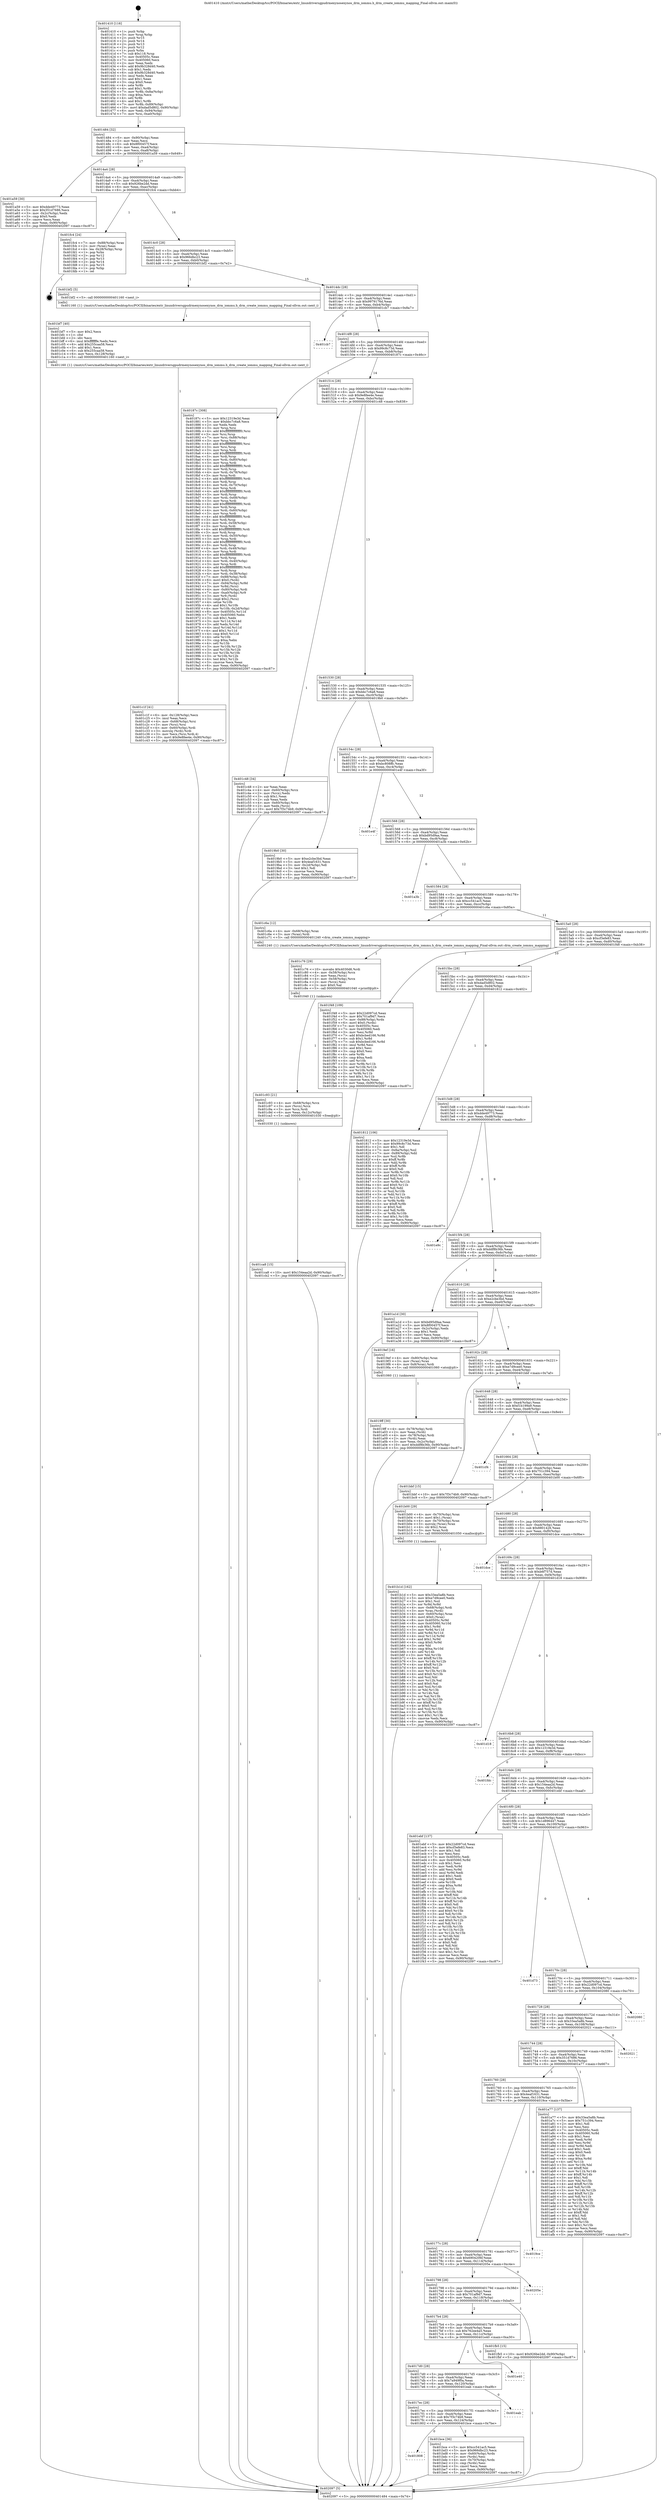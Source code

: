 digraph "0x401410" {
  label = "0x401410 (/mnt/c/Users/mathe/Desktop/tcc/POCII/binaries/extr_linuxdriversgpudrmexynosexynos_drm_iommu.h_drm_create_iommu_mapping_Final-ollvm.out::main(0))"
  labelloc = "t"
  node[shape=record]

  Entry [label="",width=0.3,height=0.3,shape=circle,fillcolor=black,style=filled]
  "0x401484" [label="{
     0x401484 [32]\l
     | [instrs]\l
     &nbsp;&nbsp;0x401484 \<+6\>: mov -0x90(%rbp),%eax\l
     &nbsp;&nbsp;0x40148a \<+2\>: mov %eax,%ecx\l
     &nbsp;&nbsp;0x40148c \<+6\>: sub $0x8f00457f,%ecx\l
     &nbsp;&nbsp;0x401492 \<+6\>: mov %eax,-0xa4(%rbp)\l
     &nbsp;&nbsp;0x401498 \<+6\>: mov %ecx,-0xa8(%rbp)\l
     &nbsp;&nbsp;0x40149e \<+6\>: je 0000000000401a59 \<main+0x649\>\l
  }"]
  "0x401a59" [label="{
     0x401a59 [30]\l
     | [instrs]\l
     &nbsp;&nbsp;0x401a59 \<+5\>: mov $0xdde49773,%eax\l
     &nbsp;&nbsp;0x401a5e \<+5\>: mov $0x351d7686,%ecx\l
     &nbsp;&nbsp;0x401a63 \<+3\>: mov -0x2c(%rbp),%edx\l
     &nbsp;&nbsp;0x401a66 \<+3\>: cmp $0x0,%edx\l
     &nbsp;&nbsp;0x401a69 \<+3\>: cmove %ecx,%eax\l
     &nbsp;&nbsp;0x401a6c \<+6\>: mov %eax,-0x90(%rbp)\l
     &nbsp;&nbsp;0x401a72 \<+5\>: jmp 0000000000402097 \<main+0xc87\>\l
  }"]
  "0x4014a4" [label="{
     0x4014a4 [28]\l
     | [instrs]\l
     &nbsp;&nbsp;0x4014a4 \<+5\>: jmp 00000000004014a9 \<main+0x99\>\l
     &nbsp;&nbsp;0x4014a9 \<+6\>: mov -0xa4(%rbp),%eax\l
     &nbsp;&nbsp;0x4014af \<+5\>: sub $0x926be2dd,%eax\l
     &nbsp;&nbsp;0x4014b4 \<+6\>: mov %eax,-0xac(%rbp)\l
     &nbsp;&nbsp;0x4014ba \<+6\>: je 0000000000401fc4 \<main+0xbb4\>\l
  }"]
  Exit [label="",width=0.3,height=0.3,shape=circle,fillcolor=black,style=filled,peripheries=2]
  "0x401fc4" [label="{
     0x401fc4 [24]\l
     | [instrs]\l
     &nbsp;&nbsp;0x401fc4 \<+7\>: mov -0x88(%rbp),%rax\l
     &nbsp;&nbsp;0x401fcb \<+2\>: mov (%rax),%eax\l
     &nbsp;&nbsp;0x401fcd \<+4\>: lea -0x28(%rbp),%rsp\l
     &nbsp;&nbsp;0x401fd1 \<+1\>: pop %rbx\l
     &nbsp;&nbsp;0x401fd2 \<+2\>: pop %r12\l
     &nbsp;&nbsp;0x401fd4 \<+2\>: pop %r13\l
     &nbsp;&nbsp;0x401fd6 \<+2\>: pop %r14\l
     &nbsp;&nbsp;0x401fd8 \<+2\>: pop %r15\l
     &nbsp;&nbsp;0x401fda \<+1\>: pop %rbp\l
     &nbsp;&nbsp;0x401fdb \<+1\>: ret\l
  }"]
  "0x4014c0" [label="{
     0x4014c0 [28]\l
     | [instrs]\l
     &nbsp;&nbsp;0x4014c0 \<+5\>: jmp 00000000004014c5 \<main+0xb5\>\l
     &nbsp;&nbsp;0x4014c5 \<+6\>: mov -0xa4(%rbp),%eax\l
     &nbsp;&nbsp;0x4014cb \<+5\>: sub $0x966dbc23,%eax\l
     &nbsp;&nbsp;0x4014d0 \<+6\>: mov %eax,-0xb0(%rbp)\l
     &nbsp;&nbsp;0x4014d6 \<+6\>: je 0000000000401bf2 \<main+0x7e2\>\l
  }"]
  "0x401ca8" [label="{
     0x401ca8 [15]\l
     | [instrs]\l
     &nbsp;&nbsp;0x401ca8 \<+10\>: movl $0x154eaa2d,-0x90(%rbp)\l
     &nbsp;&nbsp;0x401cb2 \<+5\>: jmp 0000000000402097 \<main+0xc87\>\l
  }"]
  "0x401bf2" [label="{
     0x401bf2 [5]\l
     | [instrs]\l
     &nbsp;&nbsp;0x401bf2 \<+5\>: call 0000000000401160 \<next_i\>\l
     | [calls]\l
     &nbsp;&nbsp;0x401160 \{1\} (/mnt/c/Users/mathe/Desktop/tcc/POCII/binaries/extr_linuxdriversgpudrmexynosexynos_drm_iommu.h_drm_create_iommu_mapping_Final-ollvm.out::next_i)\l
  }"]
  "0x4014dc" [label="{
     0x4014dc [28]\l
     | [instrs]\l
     &nbsp;&nbsp;0x4014dc \<+5\>: jmp 00000000004014e1 \<main+0xd1\>\l
     &nbsp;&nbsp;0x4014e1 \<+6\>: mov -0xa4(%rbp),%eax\l
     &nbsp;&nbsp;0x4014e7 \<+5\>: sub $0x9979176d,%eax\l
     &nbsp;&nbsp;0x4014ec \<+6\>: mov %eax,-0xb4(%rbp)\l
     &nbsp;&nbsp;0x4014f2 \<+6\>: je 0000000000401cb7 \<main+0x8a7\>\l
  }"]
  "0x401c93" [label="{
     0x401c93 [21]\l
     | [instrs]\l
     &nbsp;&nbsp;0x401c93 \<+4\>: mov -0x68(%rbp),%rcx\l
     &nbsp;&nbsp;0x401c97 \<+3\>: mov (%rcx),%rcx\l
     &nbsp;&nbsp;0x401c9a \<+3\>: mov %rcx,%rdi\l
     &nbsp;&nbsp;0x401c9d \<+6\>: mov %eax,-0x12c(%rbp)\l
     &nbsp;&nbsp;0x401ca3 \<+5\>: call 0000000000401030 \<free@plt\>\l
     | [calls]\l
     &nbsp;&nbsp;0x401030 \{1\} (unknown)\l
  }"]
  "0x401cb7" [label="{
     0x401cb7\l
  }", style=dashed]
  "0x4014f8" [label="{
     0x4014f8 [28]\l
     | [instrs]\l
     &nbsp;&nbsp;0x4014f8 \<+5\>: jmp 00000000004014fd \<main+0xed\>\l
     &nbsp;&nbsp;0x4014fd \<+6\>: mov -0xa4(%rbp),%eax\l
     &nbsp;&nbsp;0x401503 \<+5\>: sub $0x99c8c73d,%eax\l
     &nbsp;&nbsp;0x401508 \<+6\>: mov %eax,-0xb8(%rbp)\l
     &nbsp;&nbsp;0x40150e \<+6\>: je 000000000040187c \<main+0x46c\>\l
  }"]
  "0x401c76" [label="{
     0x401c76 [29]\l
     | [instrs]\l
     &nbsp;&nbsp;0x401c76 \<+10\>: movabs $0x4030d6,%rdi\l
     &nbsp;&nbsp;0x401c80 \<+4\>: mov -0x58(%rbp),%rcx\l
     &nbsp;&nbsp;0x401c84 \<+2\>: mov %eax,(%rcx)\l
     &nbsp;&nbsp;0x401c86 \<+4\>: mov -0x58(%rbp),%rcx\l
     &nbsp;&nbsp;0x401c8a \<+2\>: mov (%rcx),%esi\l
     &nbsp;&nbsp;0x401c8c \<+2\>: mov $0x0,%al\l
     &nbsp;&nbsp;0x401c8e \<+5\>: call 0000000000401040 \<printf@plt\>\l
     | [calls]\l
     &nbsp;&nbsp;0x401040 \{1\} (unknown)\l
  }"]
  "0x40187c" [label="{
     0x40187c [308]\l
     | [instrs]\l
     &nbsp;&nbsp;0x40187c \<+5\>: mov $0x12319e3d,%eax\l
     &nbsp;&nbsp;0x401881 \<+5\>: mov $0xbbc7c6a8,%ecx\l
     &nbsp;&nbsp;0x401886 \<+2\>: xor %edx,%edx\l
     &nbsp;&nbsp;0x401888 \<+3\>: mov %rsp,%rsi\l
     &nbsp;&nbsp;0x40188b \<+4\>: add $0xfffffffffffffff0,%rsi\l
     &nbsp;&nbsp;0x40188f \<+3\>: mov %rsi,%rsp\l
     &nbsp;&nbsp;0x401892 \<+7\>: mov %rsi,-0x88(%rbp)\l
     &nbsp;&nbsp;0x401899 \<+3\>: mov %rsp,%rsi\l
     &nbsp;&nbsp;0x40189c \<+4\>: add $0xfffffffffffffff0,%rsi\l
     &nbsp;&nbsp;0x4018a0 \<+3\>: mov %rsi,%rsp\l
     &nbsp;&nbsp;0x4018a3 \<+3\>: mov %rsp,%rdi\l
     &nbsp;&nbsp;0x4018a6 \<+4\>: add $0xfffffffffffffff0,%rdi\l
     &nbsp;&nbsp;0x4018aa \<+3\>: mov %rdi,%rsp\l
     &nbsp;&nbsp;0x4018ad \<+4\>: mov %rdi,-0x80(%rbp)\l
     &nbsp;&nbsp;0x4018b1 \<+3\>: mov %rsp,%rdi\l
     &nbsp;&nbsp;0x4018b4 \<+4\>: add $0xfffffffffffffff0,%rdi\l
     &nbsp;&nbsp;0x4018b8 \<+3\>: mov %rdi,%rsp\l
     &nbsp;&nbsp;0x4018bb \<+4\>: mov %rdi,-0x78(%rbp)\l
     &nbsp;&nbsp;0x4018bf \<+3\>: mov %rsp,%rdi\l
     &nbsp;&nbsp;0x4018c2 \<+4\>: add $0xfffffffffffffff0,%rdi\l
     &nbsp;&nbsp;0x4018c6 \<+3\>: mov %rdi,%rsp\l
     &nbsp;&nbsp;0x4018c9 \<+4\>: mov %rdi,-0x70(%rbp)\l
     &nbsp;&nbsp;0x4018cd \<+3\>: mov %rsp,%rdi\l
     &nbsp;&nbsp;0x4018d0 \<+4\>: add $0xfffffffffffffff0,%rdi\l
     &nbsp;&nbsp;0x4018d4 \<+3\>: mov %rdi,%rsp\l
     &nbsp;&nbsp;0x4018d7 \<+4\>: mov %rdi,-0x68(%rbp)\l
     &nbsp;&nbsp;0x4018db \<+3\>: mov %rsp,%rdi\l
     &nbsp;&nbsp;0x4018de \<+4\>: add $0xfffffffffffffff0,%rdi\l
     &nbsp;&nbsp;0x4018e2 \<+3\>: mov %rdi,%rsp\l
     &nbsp;&nbsp;0x4018e5 \<+4\>: mov %rdi,-0x60(%rbp)\l
     &nbsp;&nbsp;0x4018e9 \<+3\>: mov %rsp,%rdi\l
     &nbsp;&nbsp;0x4018ec \<+4\>: add $0xfffffffffffffff0,%rdi\l
     &nbsp;&nbsp;0x4018f0 \<+3\>: mov %rdi,%rsp\l
     &nbsp;&nbsp;0x4018f3 \<+4\>: mov %rdi,-0x58(%rbp)\l
     &nbsp;&nbsp;0x4018f7 \<+3\>: mov %rsp,%rdi\l
     &nbsp;&nbsp;0x4018fa \<+4\>: add $0xfffffffffffffff0,%rdi\l
     &nbsp;&nbsp;0x4018fe \<+3\>: mov %rdi,%rsp\l
     &nbsp;&nbsp;0x401901 \<+4\>: mov %rdi,-0x50(%rbp)\l
     &nbsp;&nbsp;0x401905 \<+3\>: mov %rsp,%rdi\l
     &nbsp;&nbsp;0x401908 \<+4\>: add $0xfffffffffffffff0,%rdi\l
     &nbsp;&nbsp;0x40190c \<+3\>: mov %rdi,%rsp\l
     &nbsp;&nbsp;0x40190f \<+4\>: mov %rdi,-0x48(%rbp)\l
     &nbsp;&nbsp;0x401913 \<+3\>: mov %rsp,%rdi\l
     &nbsp;&nbsp;0x401916 \<+4\>: add $0xfffffffffffffff0,%rdi\l
     &nbsp;&nbsp;0x40191a \<+3\>: mov %rdi,%rsp\l
     &nbsp;&nbsp;0x40191d \<+4\>: mov %rdi,-0x40(%rbp)\l
     &nbsp;&nbsp;0x401921 \<+3\>: mov %rsp,%rdi\l
     &nbsp;&nbsp;0x401924 \<+4\>: add $0xfffffffffffffff0,%rdi\l
     &nbsp;&nbsp;0x401928 \<+3\>: mov %rdi,%rsp\l
     &nbsp;&nbsp;0x40192b \<+4\>: mov %rdi,-0x38(%rbp)\l
     &nbsp;&nbsp;0x40192f \<+7\>: mov -0x88(%rbp),%rdi\l
     &nbsp;&nbsp;0x401936 \<+6\>: movl $0x0,(%rdi)\l
     &nbsp;&nbsp;0x40193c \<+7\>: mov -0x94(%rbp),%r8d\l
     &nbsp;&nbsp;0x401943 \<+3\>: mov %r8d,(%rsi)\l
     &nbsp;&nbsp;0x401946 \<+4\>: mov -0x80(%rbp),%rdi\l
     &nbsp;&nbsp;0x40194a \<+7\>: mov -0xa0(%rbp),%r9\l
     &nbsp;&nbsp;0x401951 \<+3\>: mov %r9,(%rdi)\l
     &nbsp;&nbsp;0x401954 \<+3\>: cmpl $0x2,(%rsi)\l
     &nbsp;&nbsp;0x401957 \<+4\>: setne %r10b\l
     &nbsp;&nbsp;0x40195b \<+4\>: and $0x1,%r10b\l
     &nbsp;&nbsp;0x40195f \<+4\>: mov %r10b,-0x2d(%rbp)\l
     &nbsp;&nbsp;0x401963 \<+8\>: mov 0x40505c,%r11d\l
     &nbsp;&nbsp;0x40196b \<+7\>: mov 0x405060,%ebx\l
     &nbsp;&nbsp;0x401972 \<+3\>: sub $0x1,%edx\l
     &nbsp;&nbsp;0x401975 \<+3\>: mov %r11d,%r14d\l
     &nbsp;&nbsp;0x401978 \<+3\>: add %edx,%r14d\l
     &nbsp;&nbsp;0x40197b \<+4\>: imul %r14d,%r11d\l
     &nbsp;&nbsp;0x40197f \<+4\>: and $0x1,%r11d\l
     &nbsp;&nbsp;0x401983 \<+4\>: cmp $0x0,%r11d\l
     &nbsp;&nbsp;0x401987 \<+4\>: sete %r10b\l
     &nbsp;&nbsp;0x40198b \<+3\>: cmp $0xa,%ebx\l
     &nbsp;&nbsp;0x40198e \<+4\>: setl %r15b\l
     &nbsp;&nbsp;0x401992 \<+3\>: mov %r10b,%r12b\l
     &nbsp;&nbsp;0x401995 \<+3\>: and %r15b,%r12b\l
     &nbsp;&nbsp;0x401998 \<+3\>: xor %r15b,%r10b\l
     &nbsp;&nbsp;0x40199b \<+3\>: or %r10b,%r12b\l
     &nbsp;&nbsp;0x40199e \<+4\>: test $0x1,%r12b\l
     &nbsp;&nbsp;0x4019a2 \<+3\>: cmovne %ecx,%eax\l
     &nbsp;&nbsp;0x4019a5 \<+6\>: mov %eax,-0x90(%rbp)\l
     &nbsp;&nbsp;0x4019ab \<+5\>: jmp 0000000000402097 \<main+0xc87\>\l
  }"]
  "0x401514" [label="{
     0x401514 [28]\l
     | [instrs]\l
     &nbsp;&nbsp;0x401514 \<+5\>: jmp 0000000000401519 \<main+0x109\>\l
     &nbsp;&nbsp;0x401519 \<+6\>: mov -0xa4(%rbp),%eax\l
     &nbsp;&nbsp;0x40151f \<+5\>: sub $0x9e8fee4e,%eax\l
     &nbsp;&nbsp;0x401524 \<+6\>: mov %eax,-0xbc(%rbp)\l
     &nbsp;&nbsp;0x40152a \<+6\>: je 0000000000401c48 \<main+0x838\>\l
  }"]
  "0x401c1f" [label="{
     0x401c1f [41]\l
     | [instrs]\l
     &nbsp;&nbsp;0x401c1f \<+6\>: mov -0x128(%rbp),%ecx\l
     &nbsp;&nbsp;0x401c25 \<+3\>: imul %eax,%ecx\l
     &nbsp;&nbsp;0x401c28 \<+4\>: mov -0x68(%rbp),%rsi\l
     &nbsp;&nbsp;0x401c2c \<+3\>: mov (%rsi),%rsi\l
     &nbsp;&nbsp;0x401c2f \<+4\>: mov -0x60(%rbp),%rdi\l
     &nbsp;&nbsp;0x401c33 \<+3\>: movslq (%rdi),%rdi\l
     &nbsp;&nbsp;0x401c36 \<+3\>: mov %ecx,(%rsi,%rdi,4)\l
     &nbsp;&nbsp;0x401c39 \<+10\>: movl $0x9e8fee4e,-0x90(%rbp)\l
     &nbsp;&nbsp;0x401c43 \<+5\>: jmp 0000000000402097 \<main+0xc87\>\l
  }"]
  "0x401c48" [label="{
     0x401c48 [34]\l
     | [instrs]\l
     &nbsp;&nbsp;0x401c48 \<+2\>: xor %eax,%eax\l
     &nbsp;&nbsp;0x401c4a \<+4\>: mov -0x60(%rbp),%rcx\l
     &nbsp;&nbsp;0x401c4e \<+2\>: mov (%rcx),%edx\l
     &nbsp;&nbsp;0x401c50 \<+3\>: sub $0x1,%eax\l
     &nbsp;&nbsp;0x401c53 \<+2\>: sub %eax,%edx\l
     &nbsp;&nbsp;0x401c55 \<+4\>: mov -0x60(%rbp),%rcx\l
     &nbsp;&nbsp;0x401c59 \<+2\>: mov %edx,(%rcx)\l
     &nbsp;&nbsp;0x401c5b \<+10\>: movl $0x7f3c74b9,-0x90(%rbp)\l
     &nbsp;&nbsp;0x401c65 \<+5\>: jmp 0000000000402097 \<main+0xc87\>\l
  }"]
  "0x401530" [label="{
     0x401530 [28]\l
     | [instrs]\l
     &nbsp;&nbsp;0x401530 \<+5\>: jmp 0000000000401535 \<main+0x125\>\l
     &nbsp;&nbsp;0x401535 \<+6\>: mov -0xa4(%rbp),%eax\l
     &nbsp;&nbsp;0x40153b \<+5\>: sub $0xbbc7c6a8,%eax\l
     &nbsp;&nbsp;0x401540 \<+6\>: mov %eax,-0xc0(%rbp)\l
     &nbsp;&nbsp;0x401546 \<+6\>: je 00000000004019b0 \<main+0x5a0\>\l
  }"]
  "0x401bf7" [label="{
     0x401bf7 [40]\l
     | [instrs]\l
     &nbsp;&nbsp;0x401bf7 \<+5\>: mov $0x2,%ecx\l
     &nbsp;&nbsp;0x401bfc \<+1\>: cltd\l
     &nbsp;&nbsp;0x401bfd \<+2\>: idiv %ecx\l
     &nbsp;&nbsp;0x401bff \<+6\>: imul $0xfffffffe,%edx,%ecx\l
     &nbsp;&nbsp;0x401c05 \<+6\>: add $0x255caa58,%ecx\l
     &nbsp;&nbsp;0x401c0b \<+3\>: add $0x1,%ecx\l
     &nbsp;&nbsp;0x401c0e \<+6\>: sub $0x255caa58,%ecx\l
     &nbsp;&nbsp;0x401c14 \<+6\>: mov %ecx,-0x128(%rbp)\l
     &nbsp;&nbsp;0x401c1a \<+5\>: call 0000000000401160 \<next_i\>\l
     | [calls]\l
     &nbsp;&nbsp;0x401160 \{1\} (/mnt/c/Users/mathe/Desktop/tcc/POCII/binaries/extr_linuxdriversgpudrmexynosexynos_drm_iommu.h_drm_create_iommu_mapping_Final-ollvm.out::next_i)\l
  }"]
  "0x4019b0" [label="{
     0x4019b0 [30]\l
     | [instrs]\l
     &nbsp;&nbsp;0x4019b0 \<+5\>: mov $0xe2cbe3bd,%eax\l
     &nbsp;&nbsp;0x4019b5 \<+5\>: mov $0x4eaf1631,%ecx\l
     &nbsp;&nbsp;0x4019ba \<+3\>: mov -0x2d(%rbp),%dl\l
     &nbsp;&nbsp;0x4019bd \<+3\>: test $0x1,%dl\l
     &nbsp;&nbsp;0x4019c0 \<+3\>: cmovne %ecx,%eax\l
     &nbsp;&nbsp;0x4019c3 \<+6\>: mov %eax,-0x90(%rbp)\l
     &nbsp;&nbsp;0x4019c9 \<+5\>: jmp 0000000000402097 \<main+0xc87\>\l
  }"]
  "0x40154c" [label="{
     0x40154c [28]\l
     | [instrs]\l
     &nbsp;&nbsp;0x40154c \<+5\>: jmp 0000000000401551 \<main+0x141\>\l
     &nbsp;&nbsp;0x401551 \<+6\>: mov -0xa4(%rbp),%eax\l
     &nbsp;&nbsp;0x401557 \<+5\>: sub $0xbc808ffc,%eax\l
     &nbsp;&nbsp;0x40155c \<+6\>: mov %eax,-0xc4(%rbp)\l
     &nbsp;&nbsp;0x401562 \<+6\>: je 0000000000401e4f \<main+0xa3f\>\l
  }"]
  "0x401808" [label="{
     0x401808\l
  }", style=dashed]
  "0x401e4f" [label="{
     0x401e4f\l
  }", style=dashed]
  "0x401568" [label="{
     0x401568 [28]\l
     | [instrs]\l
     &nbsp;&nbsp;0x401568 \<+5\>: jmp 000000000040156d \<main+0x15d\>\l
     &nbsp;&nbsp;0x40156d \<+6\>: mov -0xa4(%rbp),%eax\l
     &nbsp;&nbsp;0x401573 \<+5\>: sub $0xbd95d9aa,%eax\l
     &nbsp;&nbsp;0x401578 \<+6\>: mov %eax,-0xc8(%rbp)\l
     &nbsp;&nbsp;0x40157e \<+6\>: je 0000000000401a3b \<main+0x62b\>\l
  }"]
  "0x401bce" [label="{
     0x401bce [36]\l
     | [instrs]\l
     &nbsp;&nbsp;0x401bce \<+5\>: mov $0xcc541ac5,%eax\l
     &nbsp;&nbsp;0x401bd3 \<+5\>: mov $0x966dbc23,%ecx\l
     &nbsp;&nbsp;0x401bd8 \<+4\>: mov -0x60(%rbp),%rdx\l
     &nbsp;&nbsp;0x401bdc \<+2\>: mov (%rdx),%esi\l
     &nbsp;&nbsp;0x401bde \<+4\>: mov -0x70(%rbp),%rdx\l
     &nbsp;&nbsp;0x401be2 \<+2\>: cmp (%rdx),%esi\l
     &nbsp;&nbsp;0x401be4 \<+3\>: cmovl %ecx,%eax\l
     &nbsp;&nbsp;0x401be7 \<+6\>: mov %eax,-0x90(%rbp)\l
     &nbsp;&nbsp;0x401bed \<+5\>: jmp 0000000000402097 \<main+0xc87\>\l
  }"]
  "0x401a3b" [label="{
     0x401a3b\l
  }", style=dashed]
  "0x401584" [label="{
     0x401584 [28]\l
     | [instrs]\l
     &nbsp;&nbsp;0x401584 \<+5\>: jmp 0000000000401589 \<main+0x179\>\l
     &nbsp;&nbsp;0x401589 \<+6\>: mov -0xa4(%rbp),%eax\l
     &nbsp;&nbsp;0x40158f \<+5\>: sub $0xcc541ac5,%eax\l
     &nbsp;&nbsp;0x401594 \<+6\>: mov %eax,-0xcc(%rbp)\l
     &nbsp;&nbsp;0x40159a \<+6\>: je 0000000000401c6a \<main+0x85a\>\l
  }"]
  "0x4017ec" [label="{
     0x4017ec [28]\l
     | [instrs]\l
     &nbsp;&nbsp;0x4017ec \<+5\>: jmp 00000000004017f1 \<main+0x3e1\>\l
     &nbsp;&nbsp;0x4017f1 \<+6\>: mov -0xa4(%rbp),%eax\l
     &nbsp;&nbsp;0x4017f7 \<+5\>: sub $0x7f3c74b9,%eax\l
     &nbsp;&nbsp;0x4017fc \<+6\>: mov %eax,-0x124(%rbp)\l
     &nbsp;&nbsp;0x401802 \<+6\>: je 0000000000401bce \<main+0x7be\>\l
  }"]
  "0x401c6a" [label="{
     0x401c6a [12]\l
     | [instrs]\l
     &nbsp;&nbsp;0x401c6a \<+4\>: mov -0x68(%rbp),%rax\l
     &nbsp;&nbsp;0x401c6e \<+3\>: mov (%rax),%rdi\l
     &nbsp;&nbsp;0x401c71 \<+5\>: call 0000000000401240 \<drm_create_iommu_mapping\>\l
     | [calls]\l
     &nbsp;&nbsp;0x401240 \{1\} (/mnt/c/Users/mathe/Desktop/tcc/POCII/binaries/extr_linuxdriversgpudrmexynosexynos_drm_iommu.h_drm_create_iommu_mapping_Final-ollvm.out::drm_create_iommu_mapping)\l
  }"]
  "0x4015a0" [label="{
     0x4015a0 [28]\l
     | [instrs]\l
     &nbsp;&nbsp;0x4015a0 \<+5\>: jmp 00000000004015a5 \<main+0x195\>\l
     &nbsp;&nbsp;0x4015a5 \<+6\>: mov -0xa4(%rbp),%eax\l
     &nbsp;&nbsp;0x4015ab \<+5\>: sub $0xcf3efe83,%eax\l
     &nbsp;&nbsp;0x4015b0 \<+6\>: mov %eax,-0xd0(%rbp)\l
     &nbsp;&nbsp;0x4015b6 \<+6\>: je 0000000000401f48 \<main+0xb38\>\l
  }"]
  "0x401eab" [label="{
     0x401eab\l
  }", style=dashed]
  "0x401f48" [label="{
     0x401f48 [109]\l
     | [instrs]\l
     &nbsp;&nbsp;0x401f48 \<+5\>: mov $0x22d097cd,%eax\l
     &nbsp;&nbsp;0x401f4d \<+5\>: mov $0x701af9d7,%ecx\l
     &nbsp;&nbsp;0x401f52 \<+7\>: mov -0x88(%rbp),%rdx\l
     &nbsp;&nbsp;0x401f59 \<+6\>: movl $0x0,(%rdx)\l
     &nbsp;&nbsp;0x401f5f \<+7\>: mov 0x40505c,%esi\l
     &nbsp;&nbsp;0x401f66 \<+7\>: mov 0x405060,%edi\l
     &nbsp;&nbsp;0x401f6d \<+3\>: mov %esi,%r8d\l
     &nbsp;&nbsp;0x401f70 \<+7\>: add $0xbcbed166,%r8d\l
     &nbsp;&nbsp;0x401f77 \<+4\>: sub $0x1,%r8d\l
     &nbsp;&nbsp;0x401f7b \<+7\>: sub $0xbcbed166,%r8d\l
     &nbsp;&nbsp;0x401f82 \<+4\>: imul %r8d,%esi\l
     &nbsp;&nbsp;0x401f86 \<+3\>: and $0x1,%esi\l
     &nbsp;&nbsp;0x401f89 \<+3\>: cmp $0x0,%esi\l
     &nbsp;&nbsp;0x401f8c \<+4\>: sete %r9b\l
     &nbsp;&nbsp;0x401f90 \<+3\>: cmp $0xa,%edi\l
     &nbsp;&nbsp;0x401f93 \<+4\>: setl %r10b\l
     &nbsp;&nbsp;0x401f97 \<+3\>: mov %r9b,%r11b\l
     &nbsp;&nbsp;0x401f9a \<+3\>: and %r10b,%r11b\l
     &nbsp;&nbsp;0x401f9d \<+3\>: xor %r10b,%r9b\l
     &nbsp;&nbsp;0x401fa0 \<+3\>: or %r9b,%r11b\l
     &nbsp;&nbsp;0x401fa3 \<+4\>: test $0x1,%r11b\l
     &nbsp;&nbsp;0x401fa7 \<+3\>: cmovne %ecx,%eax\l
     &nbsp;&nbsp;0x401faa \<+6\>: mov %eax,-0x90(%rbp)\l
     &nbsp;&nbsp;0x401fb0 \<+5\>: jmp 0000000000402097 \<main+0xc87\>\l
  }"]
  "0x4015bc" [label="{
     0x4015bc [28]\l
     | [instrs]\l
     &nbsp;&nbsp;0x4015bc \<+5\>: jmp 00000000004015c1 \<main+0x1b1\>\l
     &nbsp;&nbsp;0x4015c1 \<+6\>: mov -0xa4(%rbp),%eax\l
     &nbsp;&nbsp;0x4015c7 \<+5\>: sub $0xdad5d802,%eax\l
     &nbsp;&nbsp;0x4015cc \<+6\>: mov %eax,-0xd4(%rbp)\l
     &nbsp;&nbsp;0x4015d2 \<+6\>: je 0000000000401812 \<main+0x402\>\l
  }"]
  "0x4017d0" [label="{
     0x4017d0 [28]\l
     | [instrs]\l
     &nbsp;&nbsp;0x4017d0 \<+5\>: jmp 00000000004017d5 \<main+0x3c5\>\l
     &nbsp;&nbsp;0x4017d5 \<+6\>: mov -0xa4(%rbp),%eax\l
     &nbsp;&nbsp;0x4017db \<+5\>: sub $0x7a949f0a,%eax\l
     &nbsp;&nbsp;0x4017e0 \<+6\>: mov %eax,-0x120(%rbp)\l
     &nbsp;&nbsp;0x4017e6 \<+6\>: je 0000000000401eab \<main+0xa9b\>\l
  }"]
  "0x401812" [label="{
     0x401812 [106]\l
     | [instrs]\l
     &nbsp;&nbsp;0x401812 \<+5\>: mov $0x12319e3d,%eax\l
     &nbsp;&nbsp;0x401817 \<+5\>: mov $0x99c8c73d,%ecx\l
     &nbsp;&nbsp;0x40181c \<+2\>: mov $0x1,%dl\l
     &nbsp;&nbsp;0x40181e \<+7\>: mov -0x8a(%rbp),%sil\l
     &nbsp;&nbsp;0x401825 \<+7\>: mov -0x89(%rbp),%dil\l
     &nbsp;&nbsp;0x40182c \<+3\>: mov %sil,%r8b\l
     &nbsp;&nbsp;0x40182f \<+4\>: xor $0xff,%r8b\l
     &nbsp;&nbsp;0x401833 \<+3\>: mov %dil,%r9b\l
     &nbsp;&nbsp;0x401836 \<+4\>: xor $0xff,%r9b\l
     &nbsp;&nbsp;0x40183a \<+3\>: xor $0x0,%dl\l
     &nbsp;&nbsp;0x40183d \<+3\>: mov %r8b,%r10b\l
     &nbsp;&nbsp;0x401840 \<+4\>: and $0x0,%r10b\l
     &nbsp;&nbsp;0x401844 \<+3\>: and %dl,%sil\l
     &nbsp;&nbsp;0x401847 \<+3\>: mov %r9b,%r11b\l
     &nbsp;&nbsp;0x40184a \<+4\>: and $0x0,%r11b\l
     &nbsp;&nbsp;0x40184e \<+3\>: and %dl,%dil\l
     &nbsp;&nbsp;0x401851 \<+3\>: or %sil,%r10b\l
     &nbsp;&nbsp;0x401854 \<+3\>: or %dil,%r11b\l
     &nbsp;&nbsp;0x401857 \<+3\>: xor %r11b,%r10b\l
     &nbsp;&nbsp;0x40185a \<+3\>: or %r9b,%r8b\l
     &nbsp;&nbsp;0x40185d \<+4\>: xor $0xff,%r8b\l
     &nbsp;&nbsp;0x401861 \<+3\>: or $0x0,%dl\l
     &nbsp;&nbsp;0x401864 \<+3\>: and %dl,%r8b\l
     &nbsp;&nbsp;0x401867 \<+3\>: or %r8b,%r10b\l
     &nbsp;&nbsp;0x40186a \<+4\>: test $0x1,%r10b\l
     &nbsp;&nbsp;0x40186e \<+3\>: cmovne %ecx,%eax\l
     &nbsp;&nbsp;0x401871 \<+6\>: mov %eax,-0x90(%rbp)\l
     &nbsp;&nbsp;0x401877 \<+5\>: jmp 0000000000402097 \<main+0xc87\>\l
  }"]
  "0x4015d8" [label="{
     0x4015d8 [28]\l
     | [instrs]\l
     &nbsp;&nbsp;0x4015d8 \<+5\>: jmp 00000000004015dd \<main+0x1cd\>\l
     &nbsp;&nbsp;0x4015dd \<+6\>: mov -0xa4(%rbp),%eax\l
     &nbsp;&nbsp;0x4015e3 \<+5\>: sub $0xdde49773,%eax\l
     &nbsp;&nbsp;0x4015e8 \<+6\>: mov %eax,-0xd8(%rbp)\l
     &nbsp;&nbsp;0x4015ee \<+6\>: je 0000000000401e9c \<main+0xa8c\>\l
  }"]
  "0x402097" [label="{
     0x402097 [5]\l
     | [instrs]\l
     &nbsp;&nbsp;0x402097 \<+5\>: jmp 0000000000401484 \<main+0x74\>\l
  }"]
  "0x401410" [label="{
     0x401410 [116]\l
     | [instrs]\l
     &nbsp;&nbsp;0x401410 \<+1\>: push %rbp\l
     &nbsp;&nbsp;0x401411 \<+3\>: mov %rsp,%rbp\l
     &nbsp;&nbsp;0x401414 \<+2\>: push %r15\l
     &nbsp;&nbsp;0x401416 \<+2\>: push %r14\l
     &nbsp;&nbsp;0x401418 \<+2\>: push %r13\l
     &nbsp;&nbsp;0x40141a \<+2\>: push %r12\l
     &nbsp;&nbsp;0x40141c \<+1\>: push %rbx\l
     &nbsp;&nbsp;0x40141d \<+7\>: sub $0x118,%rsp\l
     &nbsp;&nbsp;0x401424 \<+7\>: mov 0x40505c,%eax\l
     &nbsp;&nbsp;0x40142b \<+7\>: mov 0x405060,%ecx\l
     &nbsp;&nbsp;0x401432 \<+2\>: mov %eax,%edx\l
     &nbsp;&nbsp;0x401434 \<+6\>: add $0x9b328d40,%edx\l
     &nbsp;&nbsp;0x40143a \<+3\>: sub $0x1,%edx\l
     &nbsp;&nbsp;0x40143d \<+6\>: sub $0x9b328d40,%edx\l
     &nbsp;&nbsp;0x401443 \<+3\>: imul %edx,%eax\l
     &nbsp;&nbsp;0x401446 \<+3\>: and $0x1,%eax\l
     &nbsp;&nbsp;0x401449 \<+3\>: cmp $0x0,%eax\l
     &nbsp;&nbsp;0x40144c \<+4\>: sete %r8b\l
     &nbsp;&nbsp;0x401450 \<+4\>: and $0x1,%r8b\l
     &nbsp;&nbsp;0x401454 \<+7\>: mov %r8b,-0x8a(%rbp)\l
     &nbsp;&nbsp;0x40145b \<+3\>: cmp $0xa,%ecx\l
     &nbsp;&nbsp;0x40145e \<+4\>: setl %r8b\l
     &nbsp;&nbsp;0x401462 \<+4\>: and $0x1,%r8b\l
     &nbsp;&nbsp;0x401466 \<+7\>: mov %r8b,-0x89(%rbp)\l
     &nbsp;&nbsp;0x40146d \<+10\>: movl $0xdad5d802,-0x90(%rbp)\l
     &nbsp;&nbsp;0x401477 \<+6\>: mov %edi,-0x94(%rbp)\l
     &nbsp;&nbsp;0x40147d \<+7\>: mov %rsi,-0xa0(%rbp)\l
  }"]
  "0x401e40" [label="{
     0x401e40\l
  }", style=dashed]
  "0x4017b4" [label="{
     0x4017b4 [28]\l
     | [instrs]\l
     &nbsp;&nbsp;0x4017b4 \<+5\>: jmp 00000000004017b9 \<main+0x3a9\>\l
     &nbsp;&nbsp;0x4017b9 \<+6\>: mov -0xa4(%rbp),%eax\l
     &nbsp;&nbsp;0x4017bf \<+5\>: sub $0x762ee4a5,%eax\l
     &nbsp;&nbsp;0x4017c4 \<+6\>: mov %eax,-0x11c(%rbp)\l
     &nbsp;&nbsp;0x4017ca \<+6\>: je 0000000000401e40 \<main+0xa30\>\l
  }"]
  "0x401e9c" [label="{
     0x401e9c\l
  }", style=dashed]
  "0x4015f4" [label="{
     0x4015f4 [28]\l
     | [instrs]\l
     &nbsp;&nbsp;0x4015f4 \<+5\>: jmp 00000000004015f9 \<main+0x1e9\>\l
     &nbsp;&nbsp;0x4015f9 \<+6\>: mov -0xa4(%rbp),%eax\l
     &nbsp;&nbsp;0x4015ff \<+5\>: sub $0xddf8b36b,%eax\l
     &nbsp;&nbsp;0x401604 \<+6\>: mov %eax,-0xdc(%rbp)\l
     &nbsp;&nbsp;0x40160a \<+6\>: je 0000000000401a1d \<main+0x60d\>\l
  }"]
  "0x401fb5" [label="{
     0x401fb5 [15]\l
     | [instrs]\l
     &nbsp;&nbsp;0x401fb5 \<+10\>: movl $0x926be2dd,-0x90(%rbp)\l
     &nbsp;&nbsp;0x401fbf \<+5\>: jmp 0000000000402097 \<main+0xc87\>\l
  }"]
  "0x401a1d" [label="{
     0x401a1d [30]\l
     | [instrs]\l
     &nbsp;&nbsp;0x401a1d \<+5\>: mov $0xbd95d9aa,%eax\l
     &nbsp;&nbsp;0x401a22 \<+5\>: mov $0x8f00457f,%ecx\l
     &nbsp;&nbsp;0x401a27 \<+3\>: mov -0x2c(%rbp),%edx\l
     &nbsp;&nbsp;0x401a2a \<+3\>: cmp $0x1,%edx\l
     &nbsp;&nbsp;0x401a2d \<+3\>: cmovl %ecx,%eax\l
     &nbsp;&nbsp;0x401a30 \<+6\>: mov %eax,-0x90(%rbp)\l
     &nbsp;&nbsp;0x401a36 \<+5\>: jmp 0000000000402097 \<main+0xc87\>\l
  }"]
  "0x401610" [label="{
     0x401610 [28]\l
     | [instrs]\l
     &nbsp;&nbsp;0x401610 \<+5\>: jmp 0000000000401615 \<main+0x205\>\l
     &nbsp;&nbsp;0x401615 \<+6\>: mov -0xa4(%rbp),%eax\l
     &nbsp;&nbsp;0x40161b \<+5\>: sub $0xe2cbe3bd,%eax\l
     &nbsp;&nbsp;0x401620 \<+6\>: mov %eax,-0xe0(%rbp)\l
     &nbsp;&nbsp;0x401626 \<+6\>: je 00000000004019ef \<main+0x5df\>\l
  }"]
  "0x401798" [label="{
     0x401798 [28]\l
     | [instrs]\l
     &nbsp;&nbsp;0x401798 \<+5\>: jmp 000000000040179d \<main+0x38d\>\l
     &nbsp;&nbsp;0x40179d \<+6\>: mov -0xa4(%rbp),%eax\l
     &nbsp;&nbsp;0x4017a3 \<+5\>: sub $0x701af9d7,%eax\l
     &nbsp;&nbsp;0x4017a8 \<+6\>: mov %eax,-0x118(%rbp)\l
     &nbsp;&nbsp;0x4017ae \<+6\>: je 0000000000401fb5 \<main+0xba5\>\l
  }"]
  "0x4019ef" [label="{
     0x4019ef [16]\l
     | [instrs]\l
     &nbsp;&nbsp;0x4019ef \<+4\>: mov -0x80(%rbp),%rax\l
     &nbsp;&nbsp;0x4019f3 \<+3\>: mov (%rax),%rax\l
     &nbsp;&nbsp;0x4019f6 \<+4\>: mov 0x8(%rax),%rdi\l
     &nbsp;&nbsp;0x4019fa \<+5\>: call 0000000000401060 \<atoi@plt\>\l
     | [calls]\l
     &nbsp;&nbsp;0x401060 \{1\} (unknown)\l
  }"]
  "0x40162c" [label="{
     0x40162c [28]\l
     | [instrs]\l
     &nbsp;&nbsp;0x40162c \<+5\>: jmp 0000000000401631 \<main+0x221\>\l
     &nbsp;&nbsp;0x401631 \<+6\>: mov -0xa4(%rbp),%eax\l
     &nbsp;&nbsp;0x401637 \<+5\>: sub $0xe7d9cee0,%eax\l
     &nbsp;&nbsp;0x40163c \<+6\>: mov %eax,-0xe4(%rbp)\l
     &nbsp;&nbsp;0x401642 \<+6\>: je 0000000000401bbf \<main+0x7af\>\l
  }"]
  "0x4019ff" [label="{
     0x4019ff [30]\l
     | [instrs]\l
     &nbsp;&nbsp;0x4019ff \<+4\>: mov -0x78(%rbp),%rdi\l
     &nbsp;&nbsp;0x401a03 \<+2\>: mov %eax,(%rdi)\l
     &nbsp;&nbsp;0x401a05 \<+4\>: mov -0x78(%rbp),%rdi\l
     &nbsp;&nbsp;0x401a09 \<+2\>: mov (%rdi),%eax\l
     &nbsp;&nbsp;0x401a0b \<+3\>: mov %eax,-0x2c(%rbp)\l
     &nbsp;&nbsp;0x401a0e \<+10\>: movl $0xddf8b36b,-0x90(%rbp)\l
     &nbsp;&nbsp;0x401a18 \<+5\>: jmp 0000000000402097 \<main+0xc87\>\l
  }"]
  "0x40205e" [label="{
     0x40205e\l
  }", style=dashed]
  "0x401bbf" [label="{
     0x401bbf [15]\l
     | [instrs]\l
     &nbsp;&nbsp;0x401bbf \<+10\>: movl $0x7f3c74b9,-0x90(%rbp)\l
     &nbsp;&nbsp;0x401bc9 \<+5\>: jmp 0000000000402097 \<main+0xc87\>\l
  }"]
  "0x401648" [label="{
     0x401648 [28]\l
     | [instrs]\l
     &nbsp;&nbsp;0x401648 \<+5\>: jmp 000000000040164d \<main+0x23d\>\l
     &nbsp;&nbsp;0x40164d \<+6\>: mov -0xa4(%rbp),%eax\l
     &nbsp;&nbsp;0x401653 \<+5\>: sub $0xf1b199a9,%eax\l
     &nbsp;&nbsp;0x401658 \<+6\>: mov %eax,-0xe8(%rbp)\l
     &nbsp;&nbsp;0x40165e \<+6\>: je 0000000000401cf4 \<main+0x8e4\>\l
  }"]
  "0x40177c" [label="{
     0x40177c [28]\l
     | [instrs]\l
     &nbsp;&nbsp;0x40177c \<+5\>: jmp 0000000000401781 \<main+0x371\>\l
     &nbsp;&nbsp;0x401781 \<+6\>: mov -0xa4(%rbp),%eax\l
     &nbsp;&nbsp;0x401787 \<+5\>: sub $0x6904206f,%eax\l
     &nbsp;&nbsp;0x40178c \<+6\>: mov %eax,-0x114(%rbp)\l
     &nbsp;&nbsp;0x401792 \<+6\>: je 000000000040205e \<main+0xc4e\>\l
  }"]
  "0x401cf4" [label="{
     0x401cf4\l
  }", style=dashed]
  "0x401664" [label="{
     0x401664 [28]\l
     | [instrs]\l
     &nbsp;&nbsp;0x401664 \<+5\>: jmp 0000000000401669 \<main+0x259\>\l
     &nbsp;&nbsp;0x401669 \<+6\>: mov -0xa4(%rbp),%eax\l
     &nbsp;&nbsp;0x40166f \<+5\>: sub $0x751c394,%eax\l
     &nbsp;&nbsp;0x401674 \<+6\>: mov %eax,-0xec(%rbp)\l
     &nbsp;&nbsp;0x40167a \<+6\>: je 0000000000401b00 \<main+0x6f0\>\l
  }"]
  "0x4019ce" [label="{
     0x4019ce\l
  }", style=dashed]
  "0x401b00" [label="{
     0x401b00 [29]\l
     | [instrs]\l
     &nbsp;&nbsp;0x401b00 \<+4\>: mov -0x70(%rbp),%rax\l
     &nbsp;&nbsp;0x401b04 \<+6\>: movl $0x1,(%rax)\l
     &nbsp;&nbsp;0x401b0a \<+4\>: mov -0x70(%rbp),%rax\l
     &nbsp;&nbsp;0x401b0e \<+3\>: movslq (%rax),%rax\l
     &nbsp;&nbsp;0x401b11 \<+4\>: shl $0x2,%rax\l
     &nbsp;&nbsp;0x401b15 \<+3\>: mov %rax,%rdi\l
     &nbsp;&nbsp;0x401b18 \<+5\>: call 0000000000401050 \<malloc@plt\>\l
     | [calls]\l
     &nbsp;&nbsp;0x401050 \{1\} (unknown)\l
  }"]
  "0x401680" [label="{
     0x401680 [28]\l
     | [instrs]\l
     &nbsp;&nbsp;0x401680 \<+5\>: jmp 0000000000401685 \<main+0x275\>\l
     &nbsp;&nbsp;0x401685 \<+6\>: mov -0xa4(%rbp),%eax\l
     &nbsp;&nbsp;0x40168b \<+5\>: sub $0x8801426,%eax\l
     &nbsp;&nbsp;0x401690 \<+6\>: mov %eax,-0xf0(%rbp)\l
     &nbsp;&nbsp;0x401696 \<+6\>: je 0000000000401dce \<main+0x9be\>\l
  }"]
  "0x401b1d" [label="{
     0x401b1d [162]\l
     | [instrs]\l
     &nbsp;&nbsp;0x401b1d \<+5\>: mov $0x33ea5a8b,%ecx\l
     &nbsp;&nbsp;0x401b22 \<+5\>: mov $0xe7d9cee0,%edx\l
     &nbsp;&nbsp;0x401b27 \<+3\>: mov $0x1,%sil\l
     &nbsp;&nbsp;0x401b2a \<+3\>: xor %r8d,%r8d\l
     &nbsp;&nbsp;0x401b2d \<+4\>: mov -0x68(%rbp),%rdi\l
     &nbsp;&nbsp;0x401b31 \<+3\>: mov %rax,(%rdi)\l
     &nbsp;&nbsp;0x401b34 \<+4\>: mov -0x60(%rbp),%rax\l
     &nbsp;&nbsp;0x401b38 \<+6\>: movl $0x0,(%rax)\l
     &nbsp;&nbsp;0x401b3e \<+8\>: mov 0x40505c,%r9d\l
     &nbsp;&nbsp;0x401b46 \<+8\>: mov 0x405060,%r10d\l
     &nbsp;&nbsp;0x401b4e \<+4\>: sub $0x1,%r8d\l
     &nbsp;&nbsp;0x401b52 \<+3\>: mov %r9d,%r11d\l
     &nbsp;&nbsp;0x401b55 \<+3\>: add %r8d,%r11d\l
     &nbsp;&nbsp;0x401b58 \<+4\>: imul %r11d,%r9d\l
     &nbsp;&nbsp;0x401b5c \<+4\>: and $0x1,%r9d\l
     &nbsp;&nbsp;0x401b60 \<+4\>: cmp $0x0,%r9d\l
     &nbsp;&nbsp;0x401b64 \<+3\>: sete %bl\l
     &nbsp;&nbsp;0x401b67 \<+4\>: cmp $0xa,%r10d\l
     &nbsp;&nbsp;0x401b6b \<+4\>: setl %r14b\l
     &nbsp;&nbsp;0x401b6f \<+3\>: mov %bl,%r15b\l
     &nbsp;&nbsp;0x401b72 \<+4\>: xor $0xff,%r15b\l
     &nbsp;&nbsp;0x401b76 \<+3\>: mov %r14b,%r12b\l
     &nbsp;&nbsp;0x401b79 \<+4\>: xor $0xff,%r12b\l
     &nbsp;&nbsp;0x401b7d \<+4\>: xor $0x0,%sil\l
     &nbsp;&nbsp;0x401b81 \<+3\>: mov %r15b,%r13b\l
     &nbsp;&nbsp;0x401b84 \<+4\>: and $0x0,%r13b\l
     &nbsp;&nbsp;0x401b88 \<+3\>: and %sil,%bl\l
     &nbsp;&nbsp;0x401b8b \<+3\>: mov %r12b,%al\l
     &nbsp;&nbsp;0x401b8e \<+2\>: and $0x0,%al\l
     &nbsp;&nbsp;0x401b90 \<+3\>: and %sil,%r14b\l
     &nbsp;&nbsp;0x401b93 \<+3\>: or %bl,%r13b\l
     &nbsp;&nbsp;0x401b96 \<+3\>: or %r14b,%al\l
     &nbsp;&nbsp;0x401b99 \<+3\>: xor %al,%r13b\l
     &nbsp;&nbsp;0x401b9c \<+3\>: or %r12b,%r15b\l
     &nbsp;&nbsp;0x401b9f \<+4\>: xor $0xff,%r15b\l
     &nbsp;&nbsp;0x401ba3 \<+4\>: or $0x0,%sil\l
     &nbsp;&nbsp;0x401ba7 \<+3\>: and %sil,%r15b\l
     &nbsp;&nbsp;0x401baa \<+3\>: or %r15b,%r13b\l
     &nbsp;&nbsp;0x401bad \<+4\>: test $0x1,%r13b\l
     &nbsp;&nbsp;0x401bb1 \<+3\>: cmovne %edx,%ecx\l
     &nbsp;&nbsp;0x401bb4 \<+6\>: mov %ecx,-0x90(%rbp)\l
     &nbsp;&nbsp;0x401bba \<+5\>: jmp 0000000000402097 \<main+0xc87\>\l
  }"]
  "0x401dce" [label="{
     0x401dce\l
  }", style=dashed]
  "0x40169c" [label="{
     0x40169c [28]\l
     | [instrs]\l
     &nbsp;&nbsp;0x40169c \<+5\>: jmp 00000000004016a1 \<main+0x291\>\l
     &nbsp;&nbsp;0x4016a1 \<+6\>: mov -0xa4(%rbp),%eax\l
     &nbsp;&nbsp;0x4016a7 \<+5\>: sub $0xb6f757d,%eax\l
     &nbsp;&nbsp;0x4016ac \<+6\>: mov %eax,-0xf4(%rbp)\l
     &nbsp;&nbsp;0x4016b2 \<+6\>: je 0000000000401d18 \<main+0x908\>\l
  }"]
  "0x401760" [label="{
     0x401760 [28]\l
     | [instrs]\l
     &nbsp;&nbsp;0x401760 \<+5\>: jmp 0000000000401765 \<main+0x355\>\l
     &nbsp;&nbsp;0x401765 \<+6\>: mov -0xa4(%rbp),%eax\l
     &nbsp;&nbsp;0x40176b \<+5\>: sub $0x4eaf1631,%eax\l
     &nbsp;&nbsp;0x401770 \<+6\>: mov %eax,-0x110(%rbp)\l
     &nbsp;&nbsp;0x401776 \<+6\>: je 00000000004019ce \<main+0x5be\>\l
  }"]
  "0x401d18" [label="{
     0x401d18\l
  }", style=dashed]
  "0x4016b8" [label="{
     0x4016b8 [28]\l
     | [instrs]\l
     &nbsp;&nbsp;0x4016b8 \<+5\>: jmp 00000000004016bd \<main+0x2ad\>\l
     &nbsp;&nbsp;0x4016bd \<+6\>: mov -0xa4(%rbp),%eax\l
     &nbsp;&nbsp;0x4016c3 \<+5\>: sub $0x12319e3d,%eax\l
     &nbsp;&nbsp;0x4016c8 \<+6\>: mov %eax,-0xf8(%rbp)\l
     &nbsp;&nbsp;0x4016ce \<+6\>: je 0000000000401fdc \<main+0xbcc\>\l
  }"]
  "0x401a77" [label="{
     0x401a77 [137]\l
     | [instrs]\l
     &nbsp;&nbsp;0x401a77 \<+5\>: mov $0x33ea5a8b,%eax\l
     &nbsp;&nbsp;0x401a7c \<+5\>: mov $0x751c394,%ecx\l
     &nbsp;&nbsp;0x401a81 \<+2\>: mov $0x1,%dl\l
     &nbsp;&nbsp;0x401a83 \<+2\>: xor %esi,%esi\l
     &nbsp;&nbsp;0x401a85 \<+7\>: mov 0x40505c,%edi\l
     &nbsp;&nbsp;0x401a8c \<+8\>: mov 0x405060,%r8d\l
     &nbsp;&nbsp;0x401a94 \<+3\>: sub $0x1,%esi\l
     &nbsp;&nbsp;0x401a97 \<+3\>: mov %edi,%r9d\l
     &nbsp;&nbsp;0x401a9a \<+3\>: add %esi,%r9d\l
     &nbsp;&nbsp;0x401a9d \<+4\>: imul %r9d,%edi\l
     &nbsp;&nbsp;0x401aa1 \<+3\>: and $0x1,%edi\l
     &nbsp;&nbsp;0x401aa4 \<+3\>: cmp $0x0,%edi\l
     &nbsp;&nbsp;0x401aa7 \<+4\>: sete %r10b\l
     &nbsp;&nbsp;0x401aab \<+4\>: cmp $0xa,%r8d\l
     &nbsp;&nbsp;0x401aaf \<+4\>: setl %r11b\l
     &nbsp;&nbsp;0x401ab3 \<+3\>: mov %r10b,%bl\l
     &nbsp;&nbsp;0x401ab6 \<+3\>: xor $0xff,%bl\l
     &nbsp;&nbsp;0x401ab9 \<+3\>: mov %r11b,%r14b\l
     &nbsp;&nbsp;0x401abc \<+4\>: xor $0xff,%r14b\l
     &nbsp;&nbsp;0x401ac0 \<+3\>: xor $0x1,%dl\l
     &nbsp;&nbsp;0x401ac3 \<+3\>: mov %bl,%r15b\l
     &nbsp;&nbsp;0x401ac6 \<+4\>: and $0xff,%r15b\l
     &nbsp;&nbsp;0x401aca \<+3\>: and %dl,%r10b\l
     &nbsp;&nbsp;0x401acd \<+3\>: mov %r14b,%r12b\l
     &nbsp;&nbsp;0x401ad0 \<+4\>: and $0xff,%r12b\l
     &nbsp;&nbsp;0x401ad4 \<+3\>: and %dl,%r11b\l
     &nbsp;&nbsp;0x401ad7 \<+3\>: or %r10b,%r15b\l
     &nbsp;&nbsp;0x401ada \<+3\>: or %r11b,%r12b\l
     &nbsp;&nbsp;0x401add \<+3\>: xor %r12b,%r15b\l
     &nbsp;&nbsp;0x401ae0 \<+3\>: or %r14b,%bl\l
     &nbsp;&nbsp;0x401ae3 \<+3\>: xor $0xff,%bl\l
     &nbsp;&nbsp;0x401ae6 \<+3\>: or $0x1,%dl\l
     &nbsp;&nbsp;0x401ae9 \<+2\>: and %dl,%bl\l
     &nbsp;&nbsp;0x401aeb \<+3\>: or %bl,%r15b\l
     &nbsp;&nbsp;0x401aee \<+4\>: test $0x1,%r15b\l
     &nbsp;&nbsp;0x401af2 \<+3\>: cmovne %ecx,%eax\l
     &nbsp;&nbsp;0x401af5 \<+6\>: mov %eax,-0x90(%rbp)\l
     &nbsp;&nbsp;0x401afb \<+5\>: jmp 0000000000402097 \<main+0xc87\>\l
  }"]
  "0x401fdc" [label="{
     0x401fdc\l
  }", style=dashed]
  "0x4016d4" [label="{
     0x4016d4 [28]\l
     | [instrs]\l
     &nbsp;&nbsp;0x4016d4 \<+5\>: jmp 00000000004016d9 \<main+0x2c9\>\l
     &nbsp;&nbsp;0x4016d9 \<+6\>: mov -0xa4(%rbp),%eax\l
     &nbsp;&nbsp;0x4016df \<+5\>: sub $0x154eaa2d,%eax\l
     &nbsp;&nbsp;0x4016e4 \<+6\>: mov %eax,-0xfc(%rbp)\l
     &nbsp;&nbsp;0x4016ea \<+6\>: je 0000000000401ebf \<main+0xaaf\>\l
  }"]
  "0x401744" [label="{
     0x401744 [28]\l
     | [instrs]\l
     &nbsp;&nbsp;0x401744 \<+5\>: jmp 0000000000401749 \<main+0x339\>\l
     &nbsp;&nbsp;0x401749 \<+6\>: mov -0xa4(%rbp),%eax\l
     &nbsp;&nbsp;0x40174f \<+5\>: sub $0x351d7686,%eax\l
     &nbsp;&nbsp;0x401754 \<+6\>: mov %eax,-0x10c(%rbp)\l
     &nbsp;&nbsp;0x40175a \<+6\>: je 0000000000401a77 \<main+0x667\>\l
  }"]
  "0x401ebf" [label="{
     0x401ebf [137]\l
     | [instrs]\l
     &nbsp;&nbsp;0x401ebf \<+5\>: mov $0x22d097cd,%eax\l
     &nbsp;&nbsp;0x401ec4 \<+5\>: mov $0xcf3efe83,%ecx\l
     &nbsp;&nbsp;0x401ec9 \<+2\>: mov $0x1,%dl\l
     &nbsp;&nbsp;0x401ecb \<+2\>: xor %esi,%esi\l
     &nbsp;&nbsp;0x401ecd \<+7\>: mov 0x40505c,%edi\l
     &nbsp;&nbsp;0x401ed4 \<+8\>: mov 0x405060,%r8d\l
     &nbsp;&nbsp;0x401edc \<+3\>: sub $0x1,%esi\l
     &nbsp;&nbsp;0x401edf \<+3\>: mov %edi,%r9d\l
     &nbsp;&nbsp;0x401ee2 \<+3\>: add %esi,%r9d\l
     &nbsp;&nbsp;0x401ee5 \<+4\>: imul %r9d,%edi\l
     &nbsp;&nbsp;0x401ee9 \<+3\>: and $0x1,%edi\l
     &nbsp;&nbsp;0x401eec \<+3\>: cmp $0x0,%edi\l
     &nbsp;&nbsp;0x401eef \<+4\>: sete %r10b\l
     &nbsp;&nbsp;0x401ef3 \<+4\>: cmp $0xa,%r8d\l
     &nbsp;&nbsp;0x401ef7 \<+4\>: setl %r11b\l
     &nbsp;&nbsp;0x401efb \<+3\>: mov %r10b,%bl\l
     &nbsp;&nbsp;0x401efe \<+3\>: xor $0xff,%bl\l
     &nbsp;&nbsp;0x401f01 \<+3\>: mov %r11b,%r14b\l
     &nbsp;&nbsp;0x401f04 \<+4\>: xor $0xff,%r14b\l
     &nbsp;&nbsp;0x401f08 \<+3\>: xor $0x0,%dl\l
     &nbsp;&nbsp;0x401f0b \<+3\>: mov %bl,%r15b\l
     &nbsp;&nbsp;0x401f0e \<+4\>: and $0x0,%r15b\l
     &nbsp;&nbsp;0x401f12 \<+3\>: and %dl,%r10b\l
     &nbsp;&nbsp;0x401f15 \<+3\>: mov %r14b,%r12b\l
     &nbsp;&nbsp;0x401f18 \<+4\>: and $0x0,%r12b\l
     &nbsp;&nbsp;0x401f1c \<+3\>: and %dl,%r11b\l
     &nbsp;&nbsp;0x401f1f \<+3\>: or %r10b,%r15b\l
     &nbsp;&nbsp;0x401f22 \<+3\>: or %r11b,%r12b\l
     &nbsp;&nbsp;0x401f25 \<+3\>: xor %r12b,%r15b\l
     &nbsp;&nbsp;0x401f28 \<+3\>: or %r14b,%bl\l
     &nbsp;&nbsp;0x401f2b \<+3\>: xor $0xff,%bl\l
     &nbsp;&nbsp;0x401f2e \<+3\>: or $0x0,%dl\l
     &nbsp;&nbsp;0x401f31 \<+2\>: and %dl,%bl\l
     &nbsp;&nbsp;0x401f33 \<+3\>: or %bl,%r15b\l
     &nbsp;&nbsp;0x401f36 \<+4\>: test $0x1,%r15b\l
     &nbsp;&nbsp;0x401f3a \<+3\>: cmovne %ecx,%eax\l
     &nbsp;&nbsp;0x401f3d \<+6\>: mov %eax,-0x90(%rbp)\l
     &nbsp;&nbsp;0x401f43 \<+5\>: jmp 0000000000402097 \<main+0xc87\>\l
  }"]
  "0x4016f0" [label="{
     0x4016f0 [28]\l
     | [instrs]\l
     &nbsp;&nbsp;0x4016f0 \<+5\>: jmp 00000000004016f5 \<main+0x2e5\>\l
     &nbsp;&nbsp;0x4016f5 \<+6\>: mov -0xa4(%rbp),%eax\l
     &nbsp;&nbsp;0x4016fb \<+5\>: sub $0x1d896447,%eax\l
     &nbsp;&nbsp;0x401700 \<+6\>: mov %eax,-0x100(%rbp)\l
     &nbsp;&nbsp;0x401706 \<+6\>: je 0000000000401d73 \<main+0x963\>\l
  }"]
  "0x402021" [label="{
     0x402021\l
  }", style=dashed]
  "0x401d73" [label="{
     0x401d73\l
  }", style=dashed]
  "0x40170c" [label="{
     0x40170c [28]\l
     | [instrs]\l
     &nbsp;&nbsp;0x40170c \<+5\>: jmp 0000000000401711 \<main+0x301\>\l
     &nbsp;&nbsp;0x401711 \<+6\>: mov -0xa4(%rbp),%eax\l
     &nbsp;&nbsp;0x401717 \<+5\>: sub $0x22d097cd,%eax\l
     &nbsp;&nbsp;0x40171c \<+6\>: mov %eax,-0x104(%rbp)\l
     &nbsp;&nbsp;0x401722 \<+6\>: je 0000000000402080 \<main+0xc70\>\l
  }"]
  "0x401728" [label="{
     0x401728 [28]\l
     | [instrs]\l
     &nbsp;&nbsp;0x401728 \<+5\>: jmp 000000000040172d \<main+0x31d\>\l
     &nbsp;&nbsp;0x40172d \<+6\>: mov -0xa4(%rbp),%eax\l
     &nbsp;&nbsp;0x401733 \<+5\>: sub $0x33ea5a8b,%eax\l
     &nbsp;&nbsp;0x401738 \<+6\>: mov %eax,-0x108(%rbp)\l
     &nbsp;&nbsp;0x40173e \<+6\>: je 0000000000402021 \<main+0xc11\>\l
  }"]
  "0x402080" [label="{
     0x402080\l
  }", style=dashed]
  Entry -> "0x401410" [label=" 1"]
  "0x401484" -> "0x401a59" [label=" 1"]
  "0x401484" -> "0x4014a4" [label=" 17"]
  "0x401fc4" -> Exit [label=" 1"]
  "0x4014a4" -> "0x401fc4" [label=" 1"]
  "0x4014a4" -> "0x4014c0" [label=" 16"]
  "0x401fb5" -> "0x402097" [label=" 1"]
  "0x4014c0" -> "0x401bf2" [label=" 1"]
  "0x4014c0" -> "0x4014dc" [label=" 15"]
  "0x401f48" -> "0x402097" [label=" 1"]
  "0x4014dc" -> "0x401cb7" [label=" 0"]
  "0x4014dc" -> "0x4014f8" [label=" 15"]
  "0x401ebf" -> "0x402097" [label=" 1"]
  "0x4014f8" -> "0x40187c" [label=" 1"]
  "0x4014f8" -> "0x401514" [label=" 14"]
  "0x401ca8" -> "0x402097" [label=" 1"]
  "0x401514" -> "0x401c48" [label=" 1"]
  "0x401514" -> "0x401530" [label=" 13"]
  "0x401c93" -> "0x401ca8" [label=" 1"]
  "0x401530" -> "0x4019b0" [label=" 1"]
  "0x401530" -> "0x40154c" [label=" 12"]
  "0x401c76" -> "0x401c93" [label=" 1"]
  "0x40154c" -> "0x401e4f" [label=" 0"]
  "0x40154c" -> "0x401568" [label=" 12"]
  "0x401c6a" -> "0x401c76" [label=" 1"]
  "0x401568" -> "0x401a3b" [label=" 0"]
  "0x401568" -> "0x401584" [label=" 12"]
  "0x401c48" -> "0x402097" [label=" 1"]
  "0x401584" -> "0x401c6a" [label=" 1"]
  "0x401584" -> "0x4015a0" [label=" 11"]
  "0x401bf7" -> "0x401c1f" [label=" 1"]
  "0x4015a0" -> "0x401f48" [label=" 1"]
  "0x4015a0" -> "0x4015bc" [label=" 10"]
  "0x401bf2" -> "0x401bf7" [label=" 1"]
  "0x4015bc" -> "0x401812" [label=" 1"]
  "0x4015bc" -> "0x4015d8" [label=" 9"]
  "0x401812" -> "0x402097" [label=" 1"]
  "0x401410" -> "0x401484" [label=" 1"]
  "0x402097" -> "0x401484" [label=" 17"]
  "0x4017ec" -> "0x401808" [label=" 0"]
  "0x40187c" -> "0x402097" [label=" 1"]
  "0x4019b0" -> "0x402097" [label=" 1"]
  "0x4017ec" -> "0x401bce" [label=" 2"]
  "0x4015d8" -> "0x401e9c" [label=" 0"]
  "0x4015d8" -> "0x4015f4" [label=" 9"]
  "0x4017d0" -> "0x4017ec" [label=" 2"]
  "0x4015f4" -> "0x401a1d" [label=" 1"]
  "0x4015f4" -> "0x401610" [label=" 8"]
  "0x4017d0" -> "0x401eab" [label=" 0"]
  "0x401610" -> "0x4019ef" [label=" 1"]
  "0x401610" -> "0x40162c" [label=" 7"]
  "0x4019ef" -> "0x4019ff" [label=" 1"]
  "0x4019ff" -> "0x402097" [label=" 1"]
  "0x401a1d" -> "0x402097" [label=" 1"]
  "0x401a59" -> "0x402097" [label=" 1"]
  "0x4017b4" -> "0x4017d0" [label=" 2"]
  "0x40162c" -> "0x401bbf" [label=" 1"]
  "0x40162c" -> "0x401648" [label=" 6"]
  "0x4017b4" -> "0x401e40" [label=" 0"]
  "0x401648" -> "0x401cf4" [label=" 0"]
  "0x401648" -> "0x401664" [label=" 6"]
  "0x401798" -> "0x4017b4" [label=" 2"]
  "0x401664" -> "0x401b00" [label=" 1"]
  "0x401664" -> "0x401680" [label=" 5"]
  "0x401798" -> "0x401fb5" [label=" 1"]
  "0x401680" -> "0x401dce" [label=" 0"]
  "0x401680" -> "0x40169c" [label=" 5"]
  "0x40177c" -> "0x401798" [label=" 3"]
  "0x40169c" -> "0x401d18" [label=" 0"]
  "0x40169c" -> "0x4016b8" [label=" 5"]
  "0x40177c" -> "0x40205e" [label=" 0"]
  "0x4016b8" -> "0x401fdc" [label=" 0"]
  "0x4016b8" -> "0x4016d4" [label=" 5"]
  "0x401c1f" -> "0x402097" [label=" 1"]
  "0x4016d4" -> "0x401ebf" [label=" 1"]
  "0x4016d4" -> "0x4016f0" [label=" 4"]
  "0x401760" -> "0x4019ce" [label=" 0"]
  "0x4016f0" -> "0x401d73" [label=" 0"]
  "0x4016f0" -> "0x40170c" [label=" 4"]
  "0x401bce" -> "0x402097" [label=" 2"]
  "0x40170c" -> "0x402080" [label=" 0"]
  "0x40170c" -> "0x401728" [label=" 4"]
  "0x401bbf" -> "0x402097" [label=" 1"]
  "0x401728" -> "0x402021" [label=" 0"]
  "0x401728" -> "0x401744" [label=" 4"]
  "0x401760" -> "0x40177c" [label=" 3"]
  "0x401744" -> "0x401a77" [label=" 1"]
  "0x401744" -> "0x401760" [label=" 3"]
  "0x401a77" -> "0x402097" [label=" 1"]
  "0x401b00" -> "0x401b1d" [label=" 1"]
  "0x401b1d" -> "0x402097" [label=" 1"]
}

